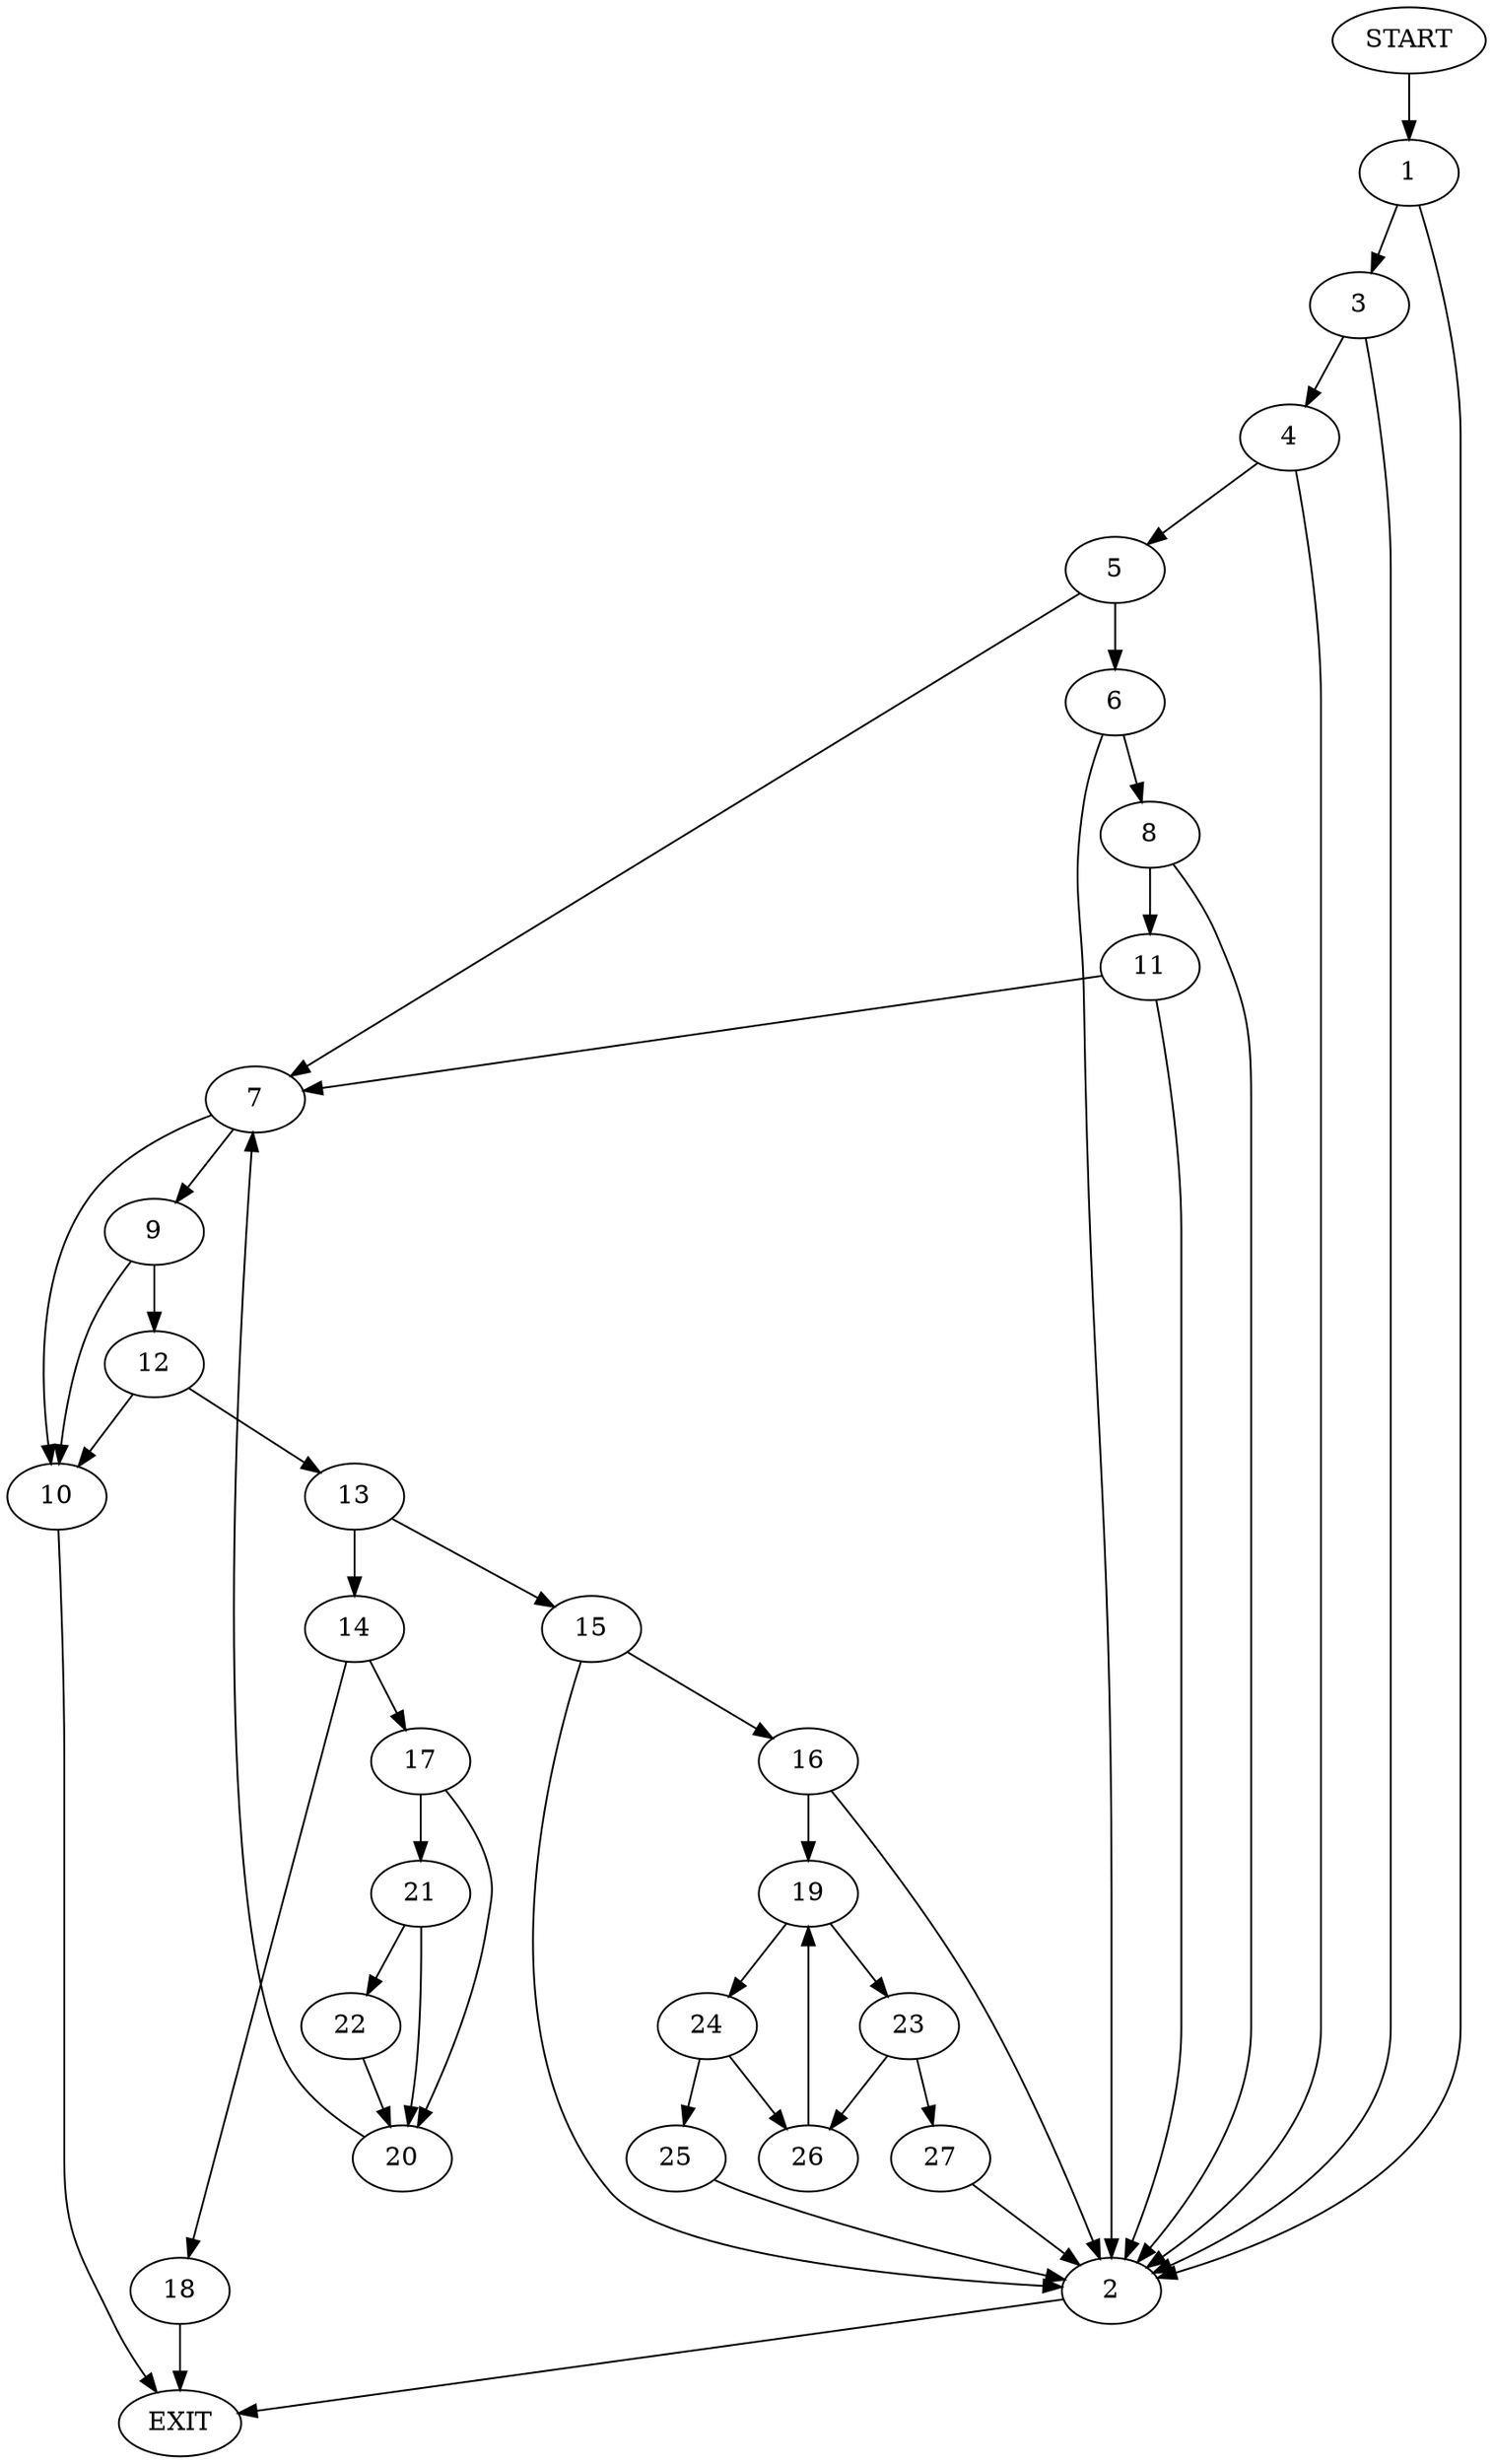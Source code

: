 digraph {
0 [label="START"]
28 [label="EXIT"]
0 -> 1
1 -> 2
1 -> 3
2 -> 28
3 -> 2
3 -> 4
4 -> 2
4 -> 5
5 -> 6
5 -> 7
6 -> 2
6 -> 8
7 -> 9
7 -> 10
8 -> 2
8 -> 11
11 -> 2
11 -> 7
9 -> 12
9 -> 10
10 -> 28
12 -> 13
12 -> 10
13 -> 14
13 -> 15
15 -> 2
15 -> 16
14 -> 17
14 -> 18
16 -> 2
16 -> 19
17 -> 20
17 -> 21
18 -> 28
21 -> 20
21 -> 22
20 -> 7
22 -> 20
19 -> 23
19 -> 24
24 -> 25
24 -> 26
23 -> 27
23 -> 26
25 -> 2
26 -> 19
27 -> 2
}
